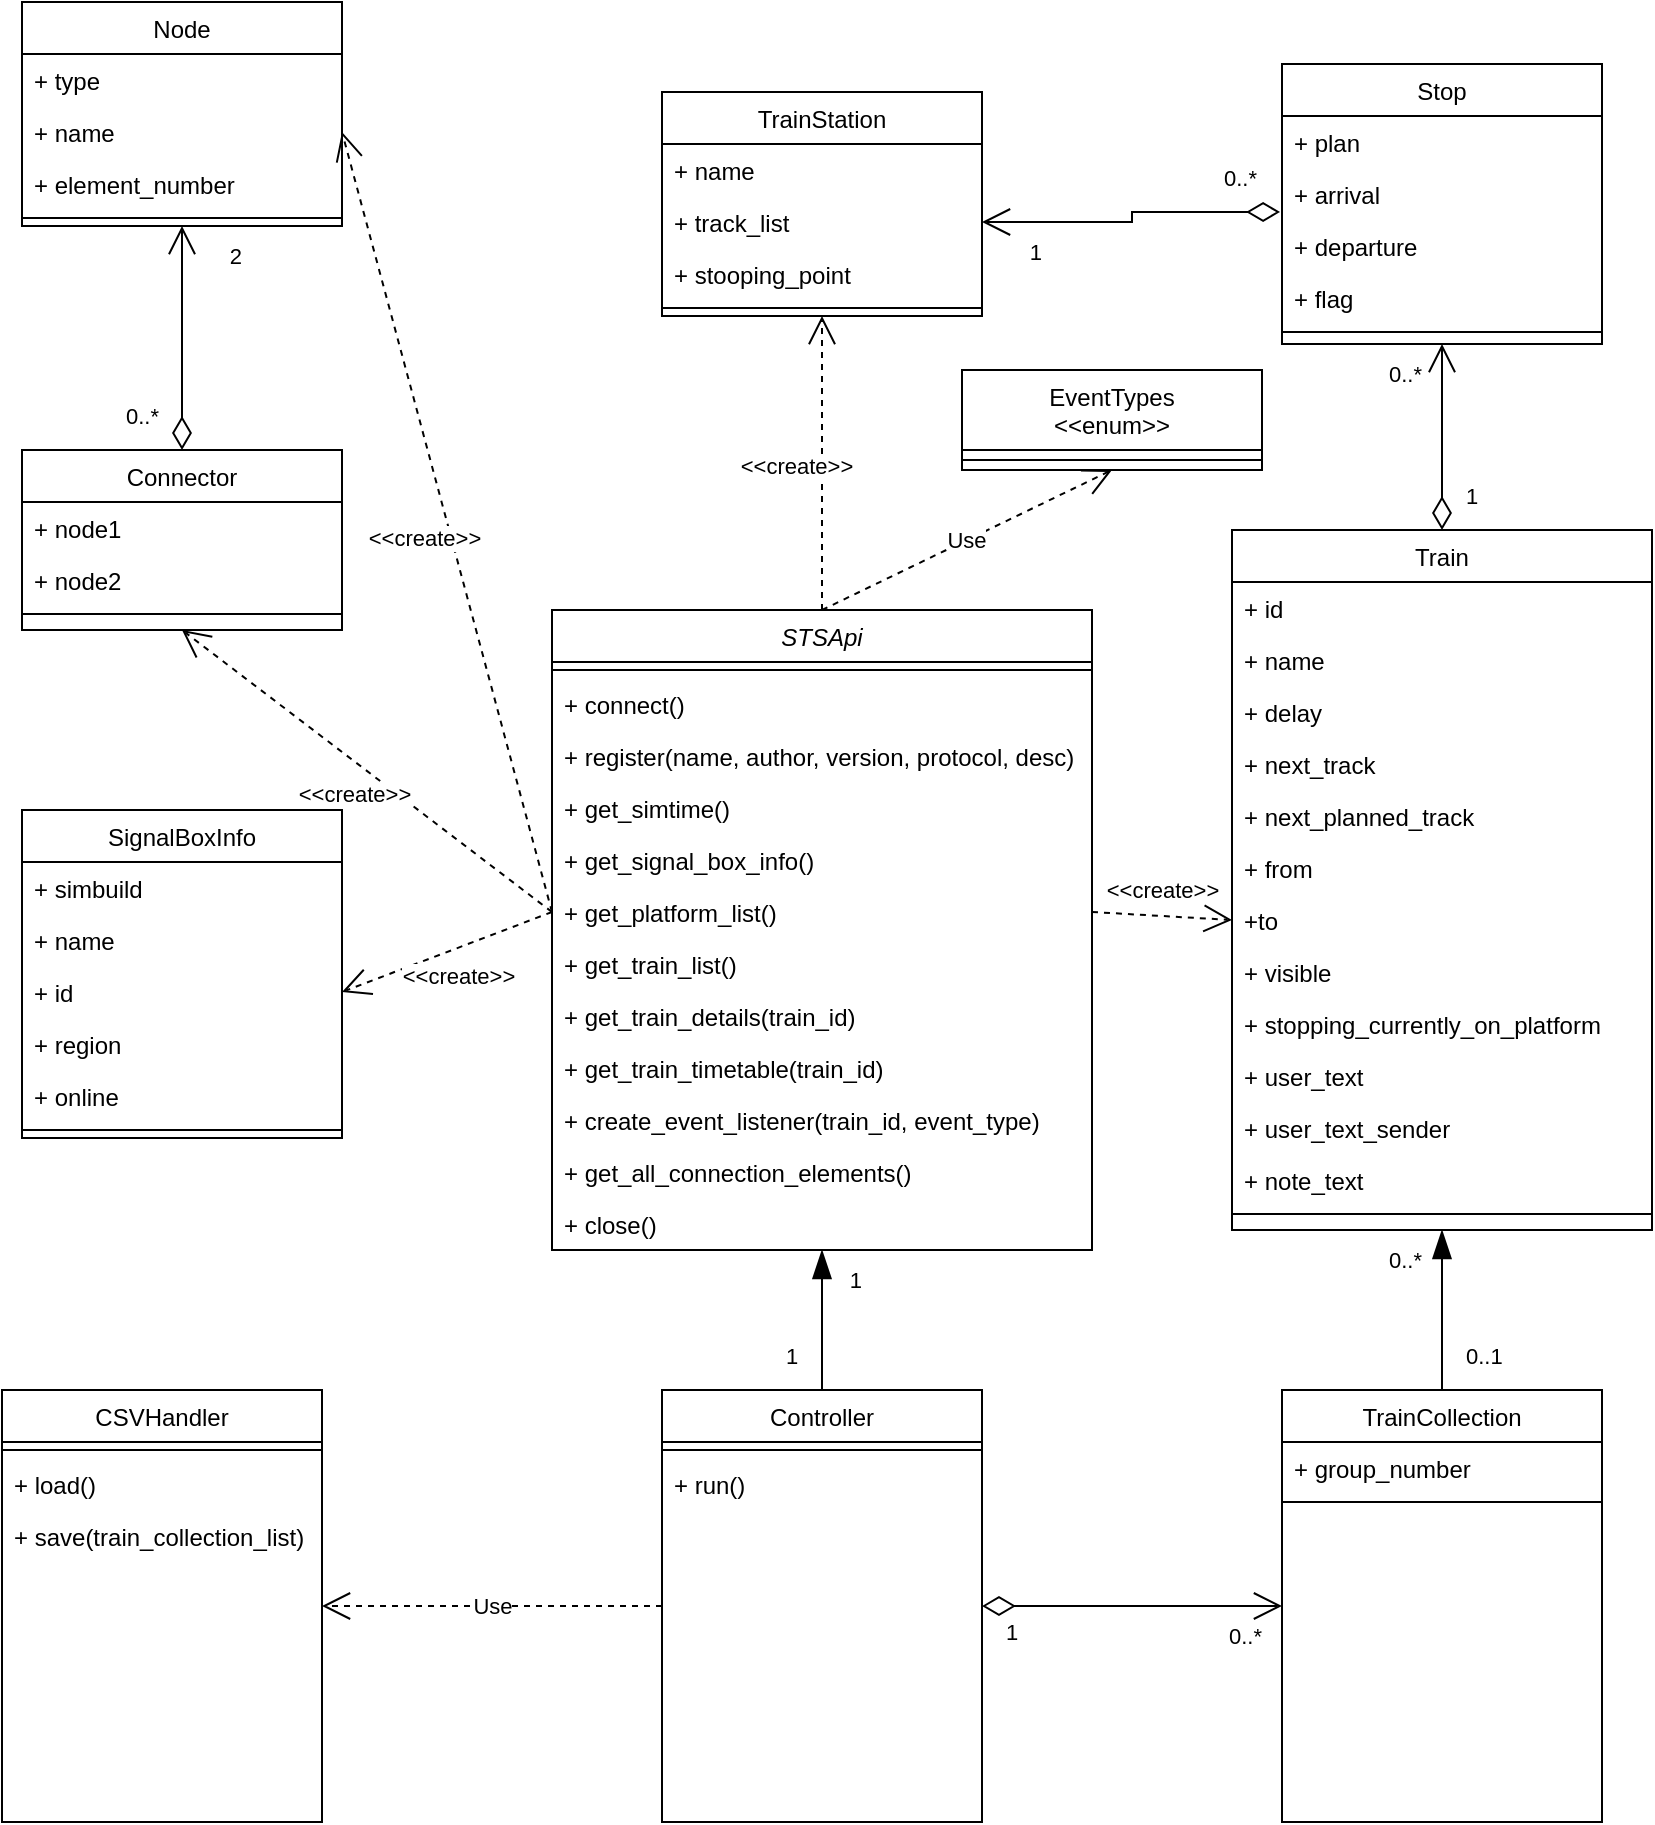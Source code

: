 <mxfile version="18.0.6" type="device"><diagram id="C5RBs43oDa-KdzZeNtuy" name="Page-1"><mxGraphModel dx="1422" dy="2034" grid="1" gridSize="10" guides="1" tooltips="1" connect="1" arrows="1" fold="1" page="1" pageScale="1" pageWidth="827" pageHeight="1169" math="0" shadow="0"><root><mxCell id="WIyWlLk6GJQsqaUBKTNV-0"/><mxCell id="WIyWlLk6GJQsqaUBKTNV-1" parent="WIyWlLk6GJQsqaUBKTNV-0"/><mxCell id="zkfFHV4jXpPFQw0GAbJ--0" value="STSApi" style="swimlane;fontStyle=2;align=center;verticalAlign=top;childLayout=stackLayout;horizontal=1;startSize=26;horizontalStack=0;resizeParent=1;resizeLast=0;collapsible=1;marginBottom=0;rounded=0;shadow=0;strokeWidth=1;" parent="WIyWlLk6GJQsqaUBKTNV-1" vertex="1"><mxGeometry x="425" y="-280" width="270" height="320" as="geometry"><mxRectangle x="230" y="140" width="160" height="26" as="alternateBounds"/></mxGeometry></mxCell><mxCell id="zkfFHV4jXpPFQw0GAbJ--4" value="" style="line;html=1;strokeWidth=1;align=left;verticalAlign=middle;spacingTop=-1;spacingLeft=3;spacingRight=3;rotatable=0;labelPosition=right;points=[];portConstraint=eastwest;" parent="zkfFHV4jXpPFQw0GAbJ--0" vertex="1"><mxGeometry y="26" width="270" height="8" as="geometry"/></mxCell><mxCell id="qfKefRlUAO2RGh_CoHOS-29" value="+ connect()" style="text;strokeColor=none;fillColor=none;align=left;verticalAlign=top;spacingLeft=4;spacingRight=4;overflow=hidden;rotatable=0;points=[[0,0.5],[1,0.5]];portConstraint=eastwest;" vertex="1" parent="zkfFHV4jXpPFQw0GAbJ--0"><mxGeometry y="34" width="270" height="26" as="geometry"/></mxCell><mxCell id="qfKefRlUAO2RGh_CoHOS-30" value="+ register(name, author, version, protocol, desc)" style="text;strokeColor=none;fillColor=none;align=left;verticalAlign=top;spacingLeft=4;spacingRight=4;overflow=hidden;rotatable=0;points=[[0,0.5],[1,0.5]];portConstraint=eastwest;" vertex="1" parent="zkfFHV4jXpPFQw0GAbJ--0"><mxGeometry y="60" width="270" height="26" as="geometry"/></mxCell><mxCell id="qfKefRlUAO2RGh_CoHOS-31" value="+ get_simtime()" style="text;strokeColor=none;fillColor=none;align=left;verticalAlign=top;spacingLeft=4;spacingRight=4;overflow=hidden;rotatable=0;points=[[0,0.5],[1,0.5]];portConstraint=eastwest;" vertex="1" parent="zkfFHV4jXpPFQw0GAbJ--0"><mxGeometry y="86" width="270" height="26" as="geometry"/></mxCell><mxCell id="qfKefRlUAO2RGh_CoHOS-33" value="+ get_signal_box_info()" style="text;strokeColor=none;fillColor=none;align=left;verticalAlign=top;spacingLeft=4;spacingRight=4;overflow=hidden;rotatable=0;points=[[0,0.5],[1,0.5]];portConstraint=eastwest;" vertex="1" parent="zkfFHV4jXpPFQw0GAbJ--0"><mxGeometry y="112" width="270" height="26" as="geometry"/></mxCell><mxCell id="qfKefRlUAO2RGh_CoHOS-32" value="+ get_platform_list()" style="text;strokeColor=none;fillColor=none;align=left;verticalAlign=top;spacingLeft=4;spacingRight=4;overflow=hidden;rotatable=0;points=[[0,0.5],[1,0.5]];portConstraint=eastwest;" vertex="1" parent="zkfFHV4jXpPFQw0GAbJ--0"><mxGeometry y="138" width="270" height="26" as="geometry"/></mxCell><mxCell id="qfKefRlUAO2RGh_CoHOS-34" value="+ get_train_list()" style="text;strokeColor=none;fillColor=none;align=left;verticalAlign=top;spacingLeft=4;spacingRight=4;overflow=hidden;rotatable=0;points=[[0,0.5],[1,0.5]];portConstraint=eastwest;" vertex="1" parent="zkfFHV4jXpPFQw0GAbJ--0"><mxGeometry y="164" width="270" height="26" as="geometry"/></mxCell><mxCell id="qfKefRlUAO2RGh_CoHOS-35" value="+ get_train_details(train_id)" style="text;strokeColor=none;fillColor=none;align=left;verticalAlign=top;spacingLeft=4;spacingRight=4;overflow=hidden;rotatable=0;points=[[0,0.5],[1,0.5]];portConstraint=eastwest;" vertex="1" parent="zkfFHV4jXpPFQw0GAbJ--0"><mxGeometry y="190" width="270" height="26" as="geometry"/></mxCell><mxCell id="qfKefRlUAO2RGh_CoHOS-37" value="+ get_train_timetable(train_id)" style="text;strokeColor=none;fillColor=none;align=left;verticalAlign=top;spacingLeft=4;spacingRight=4;overflow=hidden;rotatable=0;points=[[0,0.5],[1,0.5]];portConstraint=eastwest;" vertex="1" parent="zkfFHV4jXpPFQw0GAbJ--0"><mxGeometry y="216" width="270" height="26" as="geometry"/></mxCell><mxCell id="qfKefRlUAO2RGh_CoHOS-38" value="+ create_event_listener(train_id, event_type)" style="text;strokeColor=none;fillColor=none;align=left;verticalAlign=top;spacingLeft=4;spacingRight=4;overflow=hidden;rotatable=0;points=[[0,0.5],[1,0.5]];portConstraint=eastwest;" vertex="1" parent="zkfFHV4jXpPFQw0GAbJ--0"><mxGeometry y="242" width="270" height="26" as="geometry"/></mxCell><mxCell id="qfKefRlUAO2RGh_CoHOS-36" value="+ get_all_connection_elements()" style="text;strokeColor=none;fillColor=none;align=left;verticalAlign=top;spacingLeft=4;spacingRight=4;overflow=hidden;rotatable=0;points=[[0,0.5],[1,0.5]];portConstraint=eastwest;" vertex="1" parent="zkfFHV4jXpPFQw0GAbJ--0"><mxGeometry y="268" width="270" height="26" as="geometry"/></mxCell><mxCell id="qfKefRlUAO2RGh_CoHOS-124" value="+ close()" style="text;strokeColor=none;fillColor=none;align=left;verticalAlign=top;spacingLeft=4;spacingRight=4;overflow=hidden;rotatable=0;points=[[0,0.5],[1,0.5]];portConstraint=eastwest;" vertex="1" parent="zkfFHV4jXpPFQw0GAbJ--0"><mxGeometry y="294" width="270" height="26" as="geometry"/></mxCell><mxCell id="zkfFHV4jXpPFQw0GAbJ--17" value="Controller" style="swimlane;fontStyle=0;align=center;verticalAlign=top;childLayout=stackLayout;horizontal=1;startSize=26;horizontalStack=0;resizeParent=1;resizeLast=0;collapsible=1;marginBottom=0;rounded=0;shadow=0;strokeWidth=1;" parent="WIyWlLk6GJQsqaUBKTNV-1" vertex="1"><mxGeometry x="480" y="110" width="160" height="216" as="geometry"><mxRectangle x="550" y="140" width="160" height="26" as="alternateBounds"/></mxGeometry></mxCell><mxCell id="zkfFHV4jXpPFQw0GAbJ--23" value="" style="line;html=1;strokeWidth=1;align=left;verticalAlign=middle;spacingTop=-1;spacingLeft=3;spacingRight=3;rotatable=0;labelPosition=right;points=[];portConstraint=eastwest;" parent="zkfFHV4jXpPFQw0GAbJ--17" vertex="1"><mxGeometry y="26" width="160" height="8" as="geometry"/></mxCell><mxCell id="qfKefRlUAO2RGh_CoHOS-39" value="+ run()" style="text;strokeColor=none;fillColor=none;align=left;verticalAlign=top;spacingLeft=4;spacingRight=4;overflow=hidden;rotatable=0;points=[[0,0.5],[1,0.5]];portConstraint=eastwest;" vertex="1" parent="zkfFHV4jXpPFQw0GAbJ--17"><mxGeometry y="34" width="160" height="26" as="geometry"/></mxCell><mxCell id="qfKefRlUAO2RGh_CoHOS-1" value="CSVHandler" style="swimlane;fontStyle=0;align=center;verticalAlign=top;childLayout=stackLayout;horizontal=1;startSize=26;horizontalStack=0;resizeParent=1;resizeLast=0;collapsible=1;marginBottom=0;rounded=0;shadow=0;strokeWidth=1;" vertex="1" parent="WIyWlLk6GJQsqaUBKTNV-1"><mxGeometry x="150" y="110" width="160" height="216" as="geometry"><mxRectangle x="550" y="140" width="160" height="26" as="alternateBounds"/></mxGeometry></mxCell><mxCell id="qfKefRlUAO2RGh_CoHOS-2" value="" style="line;html=1;strokeWidth=1;align=left;verticalAlign=middle;spacingTop=-1;spacingLeft=3;spacingRight=3;rotatable=0;labelPosition=right;points=[];portConstraint=eastwest;" vertex="1" parent="qfKefRlUAO2RGh_CoHOS-1"><mxGeometry y="26" width="160" height="8" as="geometry"/></mxCell><mxCell id="qfKefRlUAO2RGh_CoHOS-40" value="+ load()" style="text;strokeColor=none;fillColor=none;align=left;verticalAlign=top;spacingLeft=4;spacingRight=4;overflow=hidden;rotatable=0;points=[[0,0.5],[1,0.5]];portConstraint=eastwest;" vertex="1" parent="qfKefRlUAO2RGh_CoHOS-1"><mxGeometry y="34" width="160" height="26" as="geometry"/></mxCell><mxCell id="qfKefRlUAO2RGh_CoHOS-41" value="+ save(train_collection_list)" style="text;strokeColor=none;fillColor=none;align=left;verticalAlign=top;spacingLeft=4;spacingRight=4;overflow=hidden;rotatable=0;points=[[0,0.5],[1,0.5]];portConstraint=eastwest;" vertex="1" parent="qfKefRlUAO2RGh_CoHOS-1"><mxGeometry y="60" width="160" height="26" as="geometry"/></mxCell><mxCell id="qfKefRlUAO2RGh_CoHOS-3" value="TrainStation" style="swimlane;fontStyle=0;align=center;verticalAlign=top;childLayout=stackLayout;horizontal=1;startSize=26;horizontalStack=0;resizeParent=1;resizeLast=0;collapsible=1;marginBottom=0;rounded=0;shadow=0;strokeWidth=1;" vertex="1" parent="WIyWlLk6GJQsqaUBKTNV-1"><mxGeometry x="480" y="-539" width="160" height="112" as="geometry"><mxRectangle x="550" y="140" width="160" height="26" as="alternateBounds"/></mxGeometry></mxCell><mxCell id="qfKefRlUAO2RGh_CoHOS-72" value="+ name" style="text;strokeColor=none;fillColor=none;align=left;verticalAlign=top;spacingLeft=4;spacingRight=4;overflow=hidden;rotatable=0;points=[[0,0.5],[1,0.5]];portConstraint=eastwest;" vertex="1" parent="qfKefRlUAO2RGh_CoHOS-3"><mxGeometry y="26" width="160" height="26" as="geometry"/></mxCell><mxCell id="qfKefRlUAO2RGh_CoHOS-44" value="+ track_list" style="text;strokeColor=none;fillColor=none;align=left;verticalAlign=top;spacingLeft=4;spacingRight=4;overflow=hidden;rotatable=0;points=[[0,0.5],[1,0.5]];portConstraint=eastwest;" vertex="1" parent="qfKefRlUAO2RGh_CoHOS-3"><mxGeometry y="52" width="160" height="26" as="geometry"/></mxCell><mxCell id="qfKefRlUAO2RGh_CoHOS-57" value="+ stooping_point" style="text;strokeColor=none;fillColor=none;align=left;verticalAlign=top;spacingLeft=4;spacingRight=4;overflow=hidden;rotatable=0;points=[[0,0.5],[1,0.5]];portConstraint=eastwest;" vertex="1" parent="qfKefRlUAO2RGh_CoHOS-3"><mxGeometry y="78" width="160" height="26" as="geometry"/></mxCell><mxCell id="qfKefRlUAO2RGh_CoHOS-4" value="" style="line;html=1;strokeWidth=1;align=left;verticalAlign=middle;spacingTop=-1;spacingLeft=3;spacingRight=3;rotatable=0;labelPosition=right;points=[];portConstraint=eastwest;" vertex="1" parent="qfKefRlUAO2RGh_CoHOS-3"><mxGeometry y="104" width="160" height="8" as="geometry"/></mxCell><mxCell id="qfKefRlUAO2RGh_CoHOS-5" value="Train" style="swimlane;fontStyle=0;align=center;verticalAlign=top;childLayout=stackLayout;horizontal=1;startSize=26;horizontalStack=0;resizeParent=1;resizeLast=0;collapsible=1;marginBottom=0;rounded=0;shadow=0;strokeWidth=1;" vertex="1" parent="WIyWlLk6GJQsqaUBKTNV-1"><mxGeometry x="765" y="-320" width="210" height="350" as="geometry"><mxRectangle x="550" y="140" width="160" height="26" as="alternateBounds"/></mxGeometry></mxCell><mxCell id="qfKefRlUAO2RGh_CoHOS-58" value="+ id" style="text;strokeColor=none;fillColor=none;align=left;verticalAlign=top;spacingLeft=4;spacingRight=4;overflow=hidden;rotatable=0;points=[[0,0.5],[1,0.5]];portConstraint=eastwest;" vertex="1" parent="qfKefRlUAO2RGh_CoHOS-5"><mxGeometry y="26" width="210" height="26" as="geometry"/></mxCell><mxCell id="qfKefRlUAO2RGh_CoHOS-59" value="+ name" style="text;strokeColor=none;fillColor=none;align=left;verticalAlign=top;spacingLeft=4;spacingRight=4;overflow=hidden;rotatable=0;points=[[0,0.5],[1,0.5]];portConstraint=eastwest;" vertex="1" parent="qfKefRlUAO2RGh_CoHOS-5"><mxGeometry y="52" width="210" height="26" as="geometry"/></mxCell><mxCell id="qfKefRlUAO2RGh_CoHOS-60" value="+ delay" style="text;strokeColor=none;fillColor=none;align=left;verticalAlign=top;spacingLeft=4;spacingRight=4;overflow=hidden;rotatable=0;points=[[0,0.5],[1,0.5]];portConstraint=eastwest;" vertex="1" parent="qfKefRlUAO2RGh_CoHOS-5"><mxGeometry y="78" width="210" height="26" as="geometry"/></mxCell><mxCell id="qfKefRlUAO2RGh_CoHOS-61" value="+ next_track" style="text;strokeColor=none;fillColor=none;align=left;verticalAlign=top;spacingLeft=4;spacingRight=4;overflow=hidden;rotatable=0;points=[[0,0.5],[1,0.5]];portConstraint=eastwest;" vertex="1" parent="qfKefRlUAO2RGh_CoHOS-5"><mxGeometry y="104" width="210" height="26" as="geometry"/></mxCell><mxCell id="qfKefRlUAO2RGh_CoHOS-62" value="+ next_planned_track" style="text;strokeColor=none;fillColor=none;align=left;verticalAlign=top;spacingLeft=4;spacingRight=4;overflow=hidden;rotatable=0;points=[[0,0.5],[1,0.5]];portConstraint=eastwest;" vertex="1" parent="qfKefRlUAO2RGh_CoHOS-5"><mxGeometry y="130" width="210" height="26" as="geometry"/></mxCell><mxCell id="qfKefRlUAO2RGh_CoHOS-63" value="+ from" style="text;strokeColor=none;fillColor=none;align=left;verticalAlign=top;spacingLeft=4;spacingRight=4;overflow=hidden;rotatable=0;points=[[0,0.5],[1,0.5]];portConstraint=eastwest;" vertex="1" parent="qfKefRlUAO2RGh_CoHOS-5"><mxGeometry y="156" width="210" height="26" as="geometry"/></mxCell><mxCell id="qfKefRlUAO2RGh_CoHOS-64" value="+to" style="text;strokeColor=none;fillColor=none;align=left;verticalAlign=top;spacingLeft=4;spacingRight=4;overflow=hidden;rotatable=0;points=[[0,0.5],[1,0.5]];portConstraint=eastwest;" vertex="1" parent="qfKefRlUAO2RGh_CoHOS-5"><mxGeometry y="182" width="210" height="26" as="geometry"/></mxCell><mxCell id="qfKefRlUAO2RGh_CoHOS-65" value="+ visible" style="text;strokeColor=none;fillColor=none;align=left;verticalAlign=top;spacingLeft=4;spacingRight=4;overflow=hidden;rotatable=0;points=[[0,0.5],[1,0.5]];portConstraint=eastwest;" vertex="1" parent="qfKefRlUAO2RGh_CoHOS-5"><mxGeometry y="208" width="210" height="26" as="geometry"/></mxCell><mxCell id="qfKefRlUAO2RGh_CoHOS-66" value="+ stopping_currently_on_platform" style="text;strokeColor=none;fillColor=none;align=left;verticalAlign=top;spacingLeft=4;spacingRight=4;overflow=hidden;rotatable=0;points=[[0,0.5],[1,0.5]];portConstraint=eastwest;" vertex="1" parent="qfKefRlUAO2RGh_CoHOS-5"><mxGeometry y="234" width="210" height="26" as="geometry"/></mxCell><mxCell id="qfKefRlUAO2RGh_CoHOS-67" value="+ user_text" style="text;strokeColor=none;fillColor=none;align=left;verticalAlign=top;spacingLeft=4;spacingRight=4;overflow=hidden;rotatable=0;points=[[0,0.5],[1,0.5]];portConstraint=eastwest;" vertex="1" parent="qfKefRlUAO2RGh_CoHOS-5"><mxGeometry y="260" width="210" height="26" as="geometry"/></mxCell><mxCell id="qfKefRlUAO2RGh_CoHOS-68" value="+ user_text_sender" style="text;strokeColor=none;fillColor=none;align=left;verticalAlign=top;spacingLeft=4;spacingRight=4;overflow=hidden;rotatable=0;points=[[0,0.5],[1,0.5]];portConstraint=eastwest;" vertex="1" parent="qfKefRlUAO2RGh_CoHOS-5"><mxGeometry y="286" width="210" height="26" as="geometry"/></mxCell><mxCell id="qfKefRlUAO2RGh_CoHOS-69" value="+ note_text" style="text;strokeColor=none;fillColor=none;align=left;verticalAlign=top;spacingLeft=4;spacingRight=4;overflow=hidden;rotatable=0;points=[[0,0.5],[1,0.5]];portConstraint=eastwest;" vertex="1" parent="qfKefRlUAO2RGh_CoHOS-5"><mxGeometry y="312" width="210" height="26" as="geometry"/></mxCell><mxCell id="qfKefRlUAO2RGh_CoHOS-6" value="" style="line;html=1;strokeWidth=1;align=left;verticalAlign=middle;spacingTop=-1;spacingLeft=3;spacingRight=3;rotatable=0;labelPosition=right;points=[];portConstraint=eastwest;" vertex="1" parent="qfKefRlUAO2RGh_CoHOS-5"><mxGeometry y="338" width="210" height="8" as="geometry"/></mxCell><mxCell id="qfKefRlUAO2RGh_CoHOS-7" value="TrainCollection" style="swimlane;fontStyle=0;align=center;verticalAlign=top;childLayout=stackLayout;horizontal=1;startSize=26;horizontalStack=0;resizeParent=1;resizeLast=0;collapsible=1;marginBottom=0;rounded=0;shadow=0;strokeWidth=1;" vertex="1" parent="WIyWlLk6GJQsqaUBKTNV-1"><mxGeometry x="790" y="110" width="160" height="216" as="geometry"><mxRectangle x="550" y="140" width="160" height="26" as="alternateBounds"/></mxGeometry></mxCell><mxCell id="qfKefRlUAO2RGh_CoHOS-42" value="+ group_number" style="text;strokeColor=none;fillColor=none;align=left;verticalAlign=top;spacingLeft=4;spacingRight=4;overflow=hidden;rotatable=0;points=[[0,0.5],[1,0.5]];portConstraint=eastwest;" vertex="1" parent="qfKefRlUAO2RGh_CoHOS-7"><mxGeometry y="26" width="160" height="26" as="geometry"/></mxCell><mxCell id="qfKefRlUAO2RGh_CoHOS-8" value="" style="line;html=1;strokeWidth=1;align=left;verticalAlign=middle;spacingTop=-1;spacingLeft=3;spacingRight=3;rotatable=0;labelPosition=right;points=[];portConstraint=eastwest;" vertex="1" parent="qfKefRlUAO2RGh_CoHOS-7"><mxGeometry y="52" width="160" height="8" as="geometry"/></mxCell><mxCell id="qfKefRlUAO2RGh_CoHOS-17" value="" style="endArrow=blockThin;html=1;endSize=12;startArrow=none;startSize=14;startFill=0;edgeStyle=orthogonalEdgeStyle;rounded=0;exitX=0.5;exitY=0;exitDx=0;exitDy=0;entryX=0.5;entryY=1;entryDx=0;entryDy=0;endFill=1;" edge="1" parent="WIyWlLk6GJQsqaUBKTNV-1" source="zkfFHV4jXpPFQw0GAbJ--17" target="zkfFHV4jXpPFQw0GAbJ--0"><mxGeometry relative="1" as="geometry"><mxPoint x="680" y="50" as="sourcePoint"/><mxPoint x="510" y="50" as="targetPoint"/></mxGeometry></mxCell><mxCell id="qfKefRlUAO2RGh_CoHOS-18" value="1" style="edgeLabel;resizable=0;html=1;align=left;verticalAlign=top;" connectable="0" vertex="1" parent="qfKefRlUAO2RGh_CoHOS-17"><mxGeometry x="-1" relative="1" as="geometry"><mxPoint x="-20" y="-30" as="offset"/></mxGeometry></mxCell><mxCell id="qfKefRlUAO2RGh_CoHOS-19" value="1" style="edgeLabel;resizable=0;html=1;align=right;verticalAlign=top;" connectable="0" vertex="1" parent="qfKefRlUAO2RGh_CoHOS-17"><mxGeometry x="1" relative="1" as="geometry"><mxPoint x="20" y="2" as="offset"/></mxGeometry></mxCell><mxCell id="qfKefRlUAO2RGh_CoHOS-20" value="" style="endArrow=open;html=1;endSize=12;startArrow=diamondThin;startSize=14;startFill=0;edgeStyle=orthogonalEdgeStyle;rounded=0;exitX=1;exitY=0.5;exitDx=0;exitDy=0;entryX=0;entryY=0.5;entryDx=0;entryDy=0;" edge="1" parent="WIyWlLk6GJQsqaUBKTNV-1" source="zkfFHV4jXpPFQw0GAbJ--17" target="qfKefRlUAO2RGh_CoHOS-7"><mxGeometry relative="1" as="geometry"><mxPoint x="500" y="238" as="sourcePoint"/><mxPoint x="330" y="238" as="targetPoint"/></mxGeometry></mxCell><mxCell id="qfKefRlUAO2RGh_CoHOS-21" value="1" style="edgeLabel;resizable=0;html=1;align=left;verticalAlign=top;" connectable="0" vertex="1" parent="qfKefRlUAO2RGh_CoHOS-20"><mxGeometry x="-1" relative="1" as="geometry"><mxPoint x="10" as="offset"/></mxGeometry></mxCell><mxCell id="qfKefRlUAO2RGh_CoHOS-22" value="0..*" style="edgeLabel;resizable=0;html=1;align=right;verticalAlign=top;" connectable="0" vertex="1" parent="qfKefRlUAO2RGh_CoHOS-20"><mxGeometry x="1" relative="1" as="geometry"><mxPoint x="-10" y="2" as="offset"/></mxGeometry></mxCell><mxCell id="qfKefRlUAO2RGh_CoHOS-45" value="Stop" style="swimlane;fontStyle=0;align=center;verticalAlign=top;childLayout=stackLayout;horizontal=1;startSize=26;horizontalStack=0;resizeParent=1;resizeLast=0;collapsible=1;marginBottom=0;rounded=0;shadow=0;strokeWidth=1;" vertex="1" parent="WIyWlLk6GJQsqaUBKTNV-1"><mxGeometry x="790" y="-553" width="160" height="140" as="geometry"><mxRectangle x="550" y="140" width="160" height="26" as="alternateBounds"/></mxGeometry></mxCell><mxCell id="qfKefRlUAO2RGh_CoHOS-70" value="+ plan" style="text;strokeColor=none;fillColor=none;align=left;verticalAlign=top;spacingLeft=4;spacingRight=4;overflow=hidden;rotatable=0;points=[[0,0.5],[1,0.5]];portConstraint=eastwest;" vertex="1" parent="qfKefRlUAO2RGh_CoHOS-45"><mxGeometry y="26" width="160" height="26" as="geometry"/></mxCell><mxCell id="qfKefRlUAO2RGh_CoHOS-46" value="+ arrival" style="text;strokeColor=none;fillColor=none;align=left;verticalAlign=top;spacingLeft=4;spacingRight=4;overflow=hidden;rotatable=0;points=[[0,0.5],[1,0.5]];portConstraint=eastwest;" vertex="1" parent="qfKefRlUAO2RGh_CoHOS-45"><mxGeometry y="52" width="160" height="26" as="geometry"/></mxCell><mxCell id="qfKefRlUAO2RGh_CoHOS-47" value="+ departure" style="text;strokeColor=none;fillColor=none;align=left;verticalAlign=top;spacingLeft=4;spacingRight=4;overflow=hidden;rotatable=0;points=[[0,0.5],[1,0.5]];portConstraint=eastwest;" vertex="1" parent="qfKefRlUAO2RGh_CoHOS-45"><mxGeometry y="78" width="160" height="26" as="geometry"/></mxCell><mxCell id="qfKefRlUAO2RGh_CoHOS-49" value="+ flag" style="text;strokeColor=none;fillColor=none;align=left;verticalAlign=top;spacingLeft=4;spacingRight=4;overflow=hidden;rotatable=0;points=[[0,0.5],[1,0.5]];portConstraint=eastwest;" vertex="1" parent="qfKefRlUAO2RGh_CoHOS-45"><mxGeometry y="104" width="160" height="26" as="geometry"/></mxCell><mxCell id="qfKefRlUAO2RGh_CoHOS-48" value="" style="line;html=1;strokeWidth=1;align=left;verticalAlign=middle;spacingTop=-1;spacingLeft=3;spacingRight=3;rotatable=0;labelPosition=right;points=[];portConstraint=eastwest;" vertex="1" parent="qfKefRlUAO2RGh_CoHOS-45"><mxGeometry y="130" width="160" height="8" as="geometry"/></mxCell><mxCell id="qfKefRlUAO2RGh_CoHOS-50" value="SignalBoxInfo" style="swimlane;fontStyle=0;align=center;verticalAlign=top;childLayout=stackLayout;horizontal=1;startSize=26;horizontalStack=0;resizeParent=1;resizeLast=0;collapsible=1;marginBottom=0;rounded=0;shadow=0;strokeWidth=1;" vertex="1" parent="WIyWlLk6GJQsqaUBKTNV-1"><mxGeometry x="160" y="-180" width="160" height="164" as="geometry"><mxRectangle x="550" y="140" width="160" height="26" as="alternateBounds"/></mxGeometry></mxCell><mxCell id="qfKefRlUAO2RGh_CoHOS-51" value="+ simbuild" style="text;strokeColor=none;fillColor=none;align=left;verticalAlign=top;spacingLeft=4;spacingRight=4;overflow=hidden;rotatable=0;points=[[0,0.5],[1,0.5]];portConstraint=eastwest;" vertex="1" parent="qfKefRlUAO2RGh_CoHOS-50"><mxGeometry y="26" width="160" height="26" as="geometry"/></mxCell><mxCell id="qfKefRlUAO2RGh_CoHOS-52" value="+ name" style="text;strokeColor=none;fillColor=none;align=left;verticalAlign=top;spacingLeft=4;spacingRight=4;overflow=hidden;rotatable=0;points=[[0,0.5],[1,0.5]];portConstraint=eastwest;" vertex="1" parent="qfKefRlUAO2RGh_CoHOS-50"><mxGeometry y="52" width="160" height="26" as="geometry"/></mxCell><mxCell id="qfKefRlUAO2RGh_CoHOS-54" value="+ id" style="text;strokeColor=none;fillColor=none;align=left;verticalAlign=top;spacingLeft=4;spacingRight=4;overflow=hidden;rotatable=0;points=[[0,0.5],[1,0.5]];portConstraint=eastwest;" vertex="1" parent="qfKefRlUAO2RGh_CoHOS-50"><mxGeometry y="78" width="160" height="26" as="geometry"/></mxCell><mxCell id="qfKefRlUAO2RGh_CoHOS-55" value="+ region" style="text;strokeColor=none;fillColor=none;align=left;verticalAlign=top;spacingLeft=4;spacingRight=4;overflow=hidden;rotatable=0;points=[[0,0.5],[1,0.5]];portConstraint=eastwest;" vertex="1" parent="qfKefRlUAO2RGh_CoHOS-50"><mxGeometry y="104" width="160" height="26" as="geometry"/></mxCell><mxCell id="qfKefRlUAO2RGh_CoHOS-56" value="+ online" style="text;strokeColor=none;fillColor=none;align=left;verticalAlign=top;spacingLeft=4;spacingRight=4;overflow=hidden;rotatable=0;points=[[0,0.5],[1,0.5]];portConstraint=eastwest;" vertex="1" parent="qfKefRlUAO2RGh_CoHOS-50"><mxGeometry y="130" width="160" height="26" as="geometry"/></mxCell><mxCell id="qfKefRlUAO2RGh_CoHOS-53" value="" style="line;html=1;strokeWidth=1;align=left;verticalAlign=middle;spacingTop=-1;spacingLeft=3;spacingRight=3;rotatable=0;labelPosition=right;points=[];portConstraint=eastwest;" vertex="1" parent="qfKefRlUAO2RGh_CoHOS-50"><mxGeometry y="156" width="160" height="8" as="geometry"/></mxCell><mxCell id="qfKefRlUAO2RGh_CoHOS-73" value="" style="endArrow=blockThin;html=1;endSize=12;startArrow=none;startSize=14;startFill=0;edgeStyle=orthogonalEdgeStyle;rounded=0;exitX=0.5;exitY=0;exitDx=0;exitDy=0;entryX=0.5;entryY=1;entryDx=0;entryDy=0;endFill=1;" edge="1" parent="WIyWlLk6GJQsqaUBKTNV-1" source="qfKefRlUAO2RGh_CoHOS-7" target="qfKefRlUAO2RGh_CoHOS-5"><mxGeometry relative="1" as="geometry"><mxPoint x="1166" y="109" as="sourcePoint"/><mxPoint x="1316" y="109" as="targetPoint"/></mxGeometry></mxCell><mxCell id="qfKefRlUAO2RGh_CoHOS-74" value="0..1" style="edgeLabel;resizable=0;html=1;align=left;verticalAlign=top;" connectable="0" vertex="1" parent="qfKefRlUAO2RGh_CoHOS-73"><mxGeometry x="-1" relative="1" as="geometry"><mxPoint x="10" y="-30" as="offset"/></mxGeometry></mxCell><mxCell id="qfKefRlUAO2RGh_CoHOS-75" value="0..*" style="edgeLabel;resizable=0;html=1;align=right;verticalAlign=top;" connectable="0" vertex="1" parent="qfKefRlUAO2RGh_CoHOS-73"><mxGeometry x="1" relative="1" as="geometry"><mxPoint x="-10" y="2" as="offset"/></mxGeometry></mxCell><mxCell id="qfKefRlUAO2RGh_CoHOS-76" value="" style="endArrow=open;html=1;endSize=12;startArrow=diamondThin;startSize=14;startFill=0;edgeStyle=orthogonalEdgeStyle;rounded=0;entryX=0.5;entryY=1;entryDx=0;entryDy=0;" edge="1" parent="WIyWlLk6GJQsqaUBKTNV-1" source="qfKefRlUAO2RGh_CoHOS-5" target="qfKefRlUAO2RGh_CoHOS-45"><mxGeometry relative="1" as="geometry"><mxPoint x="1130" y="-330" as="sourcePoint"/><mxPoint x="1130" y="-410" as="targetPoint"/></mxGeometry></mxCell><mxCell id="qfKefRlUAO2RGh_CoHOS-77" value="1" style="edgeLabel;resizable=0;html=1;align=left;verticalAlign=top;" connectable="0" vertex="1" parent="qfKefRlUAO2RGh_CoHOS-76"><mxGeometry x="-1" relative="1" as="geometry"><mxPoint x="10" y="-30" as="offset"/></mxGeometry></mxCell><mxCell id="qfKefRlUAO2RGh_CoHOS-78" value="0..*" style="edgeLabel;resizable=0;html=1;align=right;verticalAlign=top;" connectable="0" vertex="1" parent="qfKefRlUAO2RGh_CoHOS-76"><mxGeometry x="1" relative="1" as="geometry"><mxPoint x="-10" y="2" as="offset"/></mxGeometry></mxCell><mxCell id="qfKefRlUAO2RGh_CoHOS-87" value="EventTypes&#10;&lt;&lt;enum&gt;&gt;" style="swimlane;fontStyle=0;align=center;verticalAlign=top;childLayout=stackLayout;horizontal=1;startSize=40;horizontalStack=0;resizeParent=1;resizeLast=0;collapsible=1;marginBottom=0;rounded=0;shadow=0;strokeWidth=1;" vertex="1" parent="WIyWlLk6GJQsqaUBKTNV-1"><mxGeometry x="630" y="-400" width="150" height="50" as="geometry"><mxRectangle x="550" y="140" width="160" height="26" as="alternateBounds"/></mxGeometry></mxCell><mxCell id="qfKefRlUAO2RGh_CoHOS-93" value="" style="line;html=1;strokeWidth=1;align=left;verticalAlign=middle;spacingTop=-1;spacingLeft=3;spacingRight=3;rotatable=0;labelPosition=right;points=[];portConstraint=eastwest;" vertex="1" parent="qfKefRlUAO2RGh_CoHOS-87"><mxGeometry y="40" width="150" height="10" as="geometry"/></mxCell><mxCell id="qfKefRlUAO2RGh_CoHOS-97" value="Node" style="swimlane;fontStyle=0;align=center;verticalAlign=top;childLayout=stackLayout;horizontal=1;startSize=26;horizontalStack=0;resizeParent=1;resizeLast=0;collapsible=1;marginBottom=0;rounded=0;shadow=0;strokeWidth=1;" vertex="1" parent="WIyWlLk6GJQsqaUBKTNV-1"><mxGeometry x="160" y="-584" width="160" height="112" as="geometry"><mxRectangle x="550" y="140" width="160" height="26" as="alternateBounds"/></mxGeometry></mxCell><mxCell id="qfKefRlUAO2RGh_CoHOS-98" value="+ type" style="text;strokeColor=none;fillColor=none;align=left;verticalAlign=top;spacingLeft=4;spacingRight=4;overflow=hidden;rotatable=0;points=[[0,0.5],[1,0.5]];portConstraint=eastwest;" vertex="1" parent="qfKefRlUAO2RGh_CoHOS-97"><mxGeometry y="26" width="160" height="26" as="geometry"/></mxCell><mxCell id="qfKefRlUAO2RGh_CoHOS-99" value="+ name" style="text;strokeColor=none;fillColor=none;align=left;verticalAlign=top;spacingLeft=4;spacingRight=4;overflow=hidden;rotatable=0;points=[[0,0.5],[1,0.5]];portConstraint=eastwest;" vertex="1" parent="qfKefRlUAO2RGh_CoHOS-97"><mxGeometry y="52" width="160" height="26" as="geometry"/></mxCell><mxCell id="qfKefRlUAO2RGh_CoHOS-100" value="+ element_number" style="text;strokeColor=none;fillColor=none;align=left;verticalAlign=top;spacingLeft=4;spacingRight=4;overflow=hidden;rotatable=0;points=[[0,0.5],[1,0.5]];portConstraint=eastwest;" vertex="1" parent="qfKefRlUAO2RGh_CoHOS-97"><mxGeometry y="78" width="160" height="26" as="geometry"/></mxCell><mxCell id="qfKefRlUAO2RGh_CoHOS-103" value="" style="line;html=1;strokeWidth=1;align=left;verticalAlign=middle;spacingTop=-1;spacingLeft=3;spacingRight=3;rotatable=0;labelPosition=right;points=[];portConstraint=eastwest;" vertex="1" parent="qfKefRlUAO2RGh_CoHOS-97"><mxGeometry y="104" width="160" height="8" as="geometry"/></mxCell><mxCell id="qfKefRlUAO2RGh_CoHOS-104" value="Connector" style="swimlane;fontStyle=0;align=center;verticalAlign=top;childLayout=stackLayout;horizontal=1;startSize=26;horizontalStack=0;resizeParent=1;resizeLast=0;collapsible=1;marginBottom=0;rounded=0;shadow=0;strokeWidth=1;" vertex="1" parent="WIyWlLk6GJQsqaUBKTNV-1"><mxGeometry x="160" y="-360" width="160" height="90" as="geometry"><mxRectangle x="550" y="140" width="160" height="26" as="alternateBounds"/></mxGeometry></mxCell><mxCell id="qfKefRlUAO2RGh_CoHOS-105" value="+ node1" style="text;strokeColor=none;fillColor=none;align=left;verticalAlign=top;spacingLeft=4;spacingRight=4;overflow=hidden;rotatable=0;points=[[0,0.5],[1,0.5]];portConstraint=eastwest;" vertex="1" parent="qfKefRlUAO2RGh_CoHOS-104"><mxGeometry y="26" width="160" height="26" as="geometry"/></mxCell><mxCell id="qfKefRlUAO2RGh_CoHOS-106" value="+ node2" style="text;strokeColor=none;fillColor=none;align=left;verticalAlign=top;spacingLeft=4;spacingRight=4;overflow=hidden;rotatable=0;points=[[0,0.5],[1,0.5]];portConstraint=eastwest;" vertex="1" parent="qfKefRlUAO2RGh_CoHOS-104"><mxGeometry y="52" width="160" height="26" as="geometry"/></mxCell><mxCell id="qfKefRlUAO2RGh_CoHOS-108" value="" style="line;html=1;strokeWidth=1;align=left;verticalAlign=middle;spacingTop=-1;spacingLeft=3;spacingRight=3;rotatable=0;labelPosition=right;points=[];portConstraint=eastwest;" vertex="1" parent="qfKefRlUAO2RGh_CoHOS-104"><mxGeometry y="78" width="160" height="8" as="geometry"/></mxCell><mxCell id="qfKefRlUAO2RGh_CoHOS-109" value="" style="endArrow=open;html=1;endSize=12;startArrow=diamondThin;startSize=14;startFill=0;edgeStyle=orthogonalEdgeStyle;rounded=0;entryX=0.5;entryY=1;entryDx=0;entryDy=0;exitX=0.5;exitY=0;exitDx=0;exitDy=0;" edge="1" parent="WIyWlLk6GJQsqaUBKTNV-1" source="qfKefRlUAO2RGh_CoHOS-104" target="qfKefRlUAO2RGh_CoHOS-97"><mxGeometry relative="1" as="geometry"><mxPoint x="270" y="-410" as="sourcePoint"/><mxPoint x="120" y="-410" as="targetPoint"/></mxGeometry></mxCell><mxCell id="qfKefRlUAO2RGh_CoHOS-110" value="0..*" style="edgeLabel;resizable=0;html=1;align=left;verticalAlign=top;" connectable="0" vertex="1" parent="qfKefRlUAO2RGh_CoHOS-109"><mxGeometry x="-1" relative="1" as="geometry"><mxPoint x="-30" y="-30" as="offset"/></mxGeometry></mxCell><mxCell id="qfKefRlUAO2RGh_CoHOS-111" value="2" style="edgeLabel;resizable=0;html=1;align=right;verticalAlign=top;" connectable="0" vertex="1" parent="qfKefRlUAO2RGh_CoHOS-109"><mxGeometry x="1" relative="1" as="geometry"><mxPoint x="30" y="2" as="offset"/></mxGeometry></mxCell><mxCell id="qfKefRlUAO2RGh_CoHOS-112" value="" style="endArrow=open;html=1;endSize=12;startArrow=diamondThin;startSize=14;startFill=0;edgeStyle=orthogonalEdgeStyle;rounded=0;entryX=1;entryY=0.5;entryDx=0;entryDy=0;exitX=-0.006;exitY=0.846;exitDx=0;exitDy=0;exitPerimeter=0;" edge="1" parent="WIyWlLk6GJQsqaUBKTNV-1" source="qfKefRlUAO2RGh_CoHOS-46" target="qfKefRlUAO2RGh_CoHOS-44"><mxGeometry relative="1" as="geometry"><mxPoint x="1390.04" y="-409.004" as="sourcePoint"/><mxPoint x="1241" y="-412.996" as="targetPoint"/></mxGeometry></mxCell><mxCell id="qfKefRlUAO2RGh_CoHOS-113" value="0..*" style="edgeLabel;resizable=0;html=1;align=left;verticalAlign=top;" connectable="0" vertex="1" parent="qfKefRlUAO2RGh_CoHOS-112"><mxGeometry x="-1" relative="1" as="geometry"><mxPoint x="-30" y="-30" as="offset"/></mxGeometry></mxCell><mxCell id="qfKefRlUAO2RGh_CoHOS-114" value="1" style="edgeLabel;resizable=0;html=1;align=right;verticalAlign=top;" connectable="0" vertex="1" parent="qfKefRlUAO2RGh_CoHOS-112"><mxGeometry x="1" relative="1" as="geometry"><mxPoint x="30" y="2" as="offset"/></mxGeometry></mxCell><mxCell id="qfKefRlUAO2RGh_CoHOS-116" value="&amp;lt;&amp;lt;create&amp;gt;&amp;gt;" style="endArrow=open;endSize=12;dashed=1;html=1;rounded=0;entryX=0;entryY=0.5;entryDx=0;entryDy=0;exitX=1;exitY=0.5;exitDx=0;exitDy=0;" edge="1" parent="WIyWlLk6GJQsqaUBKTNV-1" source="qfKefRlUAO2RGh_CoHOS-32" target="qfKefRlUAO2RGh_CoHOS-64"><mxGeometry x="-0.021" y="13" width="160" relative="1" as="geometry"><mxPoint x="720" y="-110" as="sourcePoint"/><mxPoint x="630" y="-80" as="targetPoint"/><mxPoint as="offset"/></mxGeometry></mxCell><mxCell id="qfKefRlUAO2RGh_CoHOS-117" value="&amp;lt;&amp;lt;create&amp;gt;&amp;gt;" style="endArrow=open;endSize=12;dashed=1;html=1;rounded=0;entryX=1;entryY=0.5;entryDx=0;entryDy=0;exitX=0;exitY=0.5;exitDx=0;exitDy=0;" edge="1" parent="WIyWlLk6GJQsqaUBKTNV-1" source="qfKefRlUAO2RGh_CoHOS-32" target="qfKefRlUAO2RGh_CoHOS-54"><mxGeometry x="-0.021" y="13" width="160" relative="1" as="geometry"><mxPoint x="320" y="-70" as="sourcePoint"/><mxPoint x="390" y="-66" as="targetPoint"/><mxPoint as="offset"/></mxGeometry></mxCell><mxCell id="qfKefRlUAO2RGh_CoHOS-118" value="&amp;lt;&amp;lt;create&amp;gt;&amp;gt;" style="endArrow=open;endSize=12;dashed=1;html=1;rounded=0;entryX=0.5;entryY=1;entryDx=0;entryDy=0;exitX=0;exitY=0.5;exitDx=0;exitDy=0;" edge="1" parent="WIyWlLk6GJQsqaUBKTNV-1" source="qfKefRlUAO2RGh_CoHOS-32" target="qfKefRlUAO2RGh_CoHOS-104"><mxGeometry x="-0.021" y="13" width="160" relative="1" as="geometry"><mxPoint x="310" y="-240" as="sourcePoint"/><mxPoint x="380" y="-236" as="targetPoint"/><mxPoint as="offset"/></mxGeometry></mxCell><mxCell id="qfKefRlUAO2RGh_CoHOS-119" value="&amp;lt;&amp;lt;create&amp;gt;&amp;gt;" style="endArrow=open;endSize=12;dashed=1;html=1;rounded=0;entryX=1;entryY=0.5;entryDx=0;entryDy=0;exitX=0;exitY=0.5;exitDx=0;exitDy=0;" edge="1" parent="WIyWlLk6GJQsqaUBKTNV-1" source="qfKefRlUAO2RGh_CoHOS-32" target="qfKefRlUAO2RGh_CoHOS-99"><mxGeometry x="-0.021" y="13" width="160" relative="1" as="geometry"><mxPoint x="420" y="-140" as="sourcePoint"/><mxPoint x="414" y="-360" as="targetPoint"/><mxPoint as="offset"/></mxGeometry></mxCell><mxCell id="qfKefRlUAO2RGh_CoHOS-120" value="&amp;lt;&amp;lt;create&amp;gt;&amp;gt;" style="endArrow=open;endSize=12;dashed=1;html=1;rounded=0;entryX=0.5;entryY=1;entryDx=0;entryDy=0;exitX=0.5;exitY=0;exitDx=0;exitDy=0;" edge="1" parent="WIyWlLk6GJQsqaUBKTNV-1" source="zkfFHV4jXpPFQw0GAbJ--0" target="qfKefRlUAO2RGh_CoHOS-3"><mxGeometry x="-0.021" y="13" width="160" relative="1" as="geometry"><mxPoint x="490" y="-350" as="sourcePoint"/><mxPoint x="560" y="-346" as="targetPoint"/><mxPoint as="offset"/></mxGeometry></mxCell><mxCell id="qfKefRlUAO2RGh_CoHOS-121" value="Use" style="endArrow=open;endSize=12;dashed=1;html=1;rounded=0;exitX=0;exitY=0.5;exitDx=0;exitDy=0;entryX=1;entryY=0.5;entryDx=0;entryDy=0;" edge="1" parent="WIyWlLk6GJQsqaUBKTNV-1" source="zkfFHV4jXpPFQw0GAbJ--17" target="qfKefRlUAO2RGh_CoHOS-1"><mxGeometry width="160" relative="1" as="geometry"><mxPoint x="290" y="380" as="sourcePoint"/><mxPoint x="450" y="380" as="targetPoint"/></mxGeometry></mxCell><mxCell id="qfKefRlUAO2RGh_CoHOS-123" value="Use" style="endArrow=open;endSize=12;dashed=1;html=1;rounded=0;exitX=0.5;exitY=0;exitDx=0;exitDy=0;entryX=0.5;entryY=1;entryDx=0;entryDy=0;" edge="1" parent="WIyWlLk6GJQsqaUBKTNV-1" source="zkfFHV4jXpPFQw0GAbJ--0" target="qfKefRlUAO2RGh_CoHOS-87"><mxGeometry width="160" relative="1" as="geometry"><mxPoint x="1280" y="-300" as="sourcePoint"/><mxPoint x="1110" y="-300" as="targetPoint"/></mxGeometry></mxCell></root></mxGraphModel></diagram></mxfile>